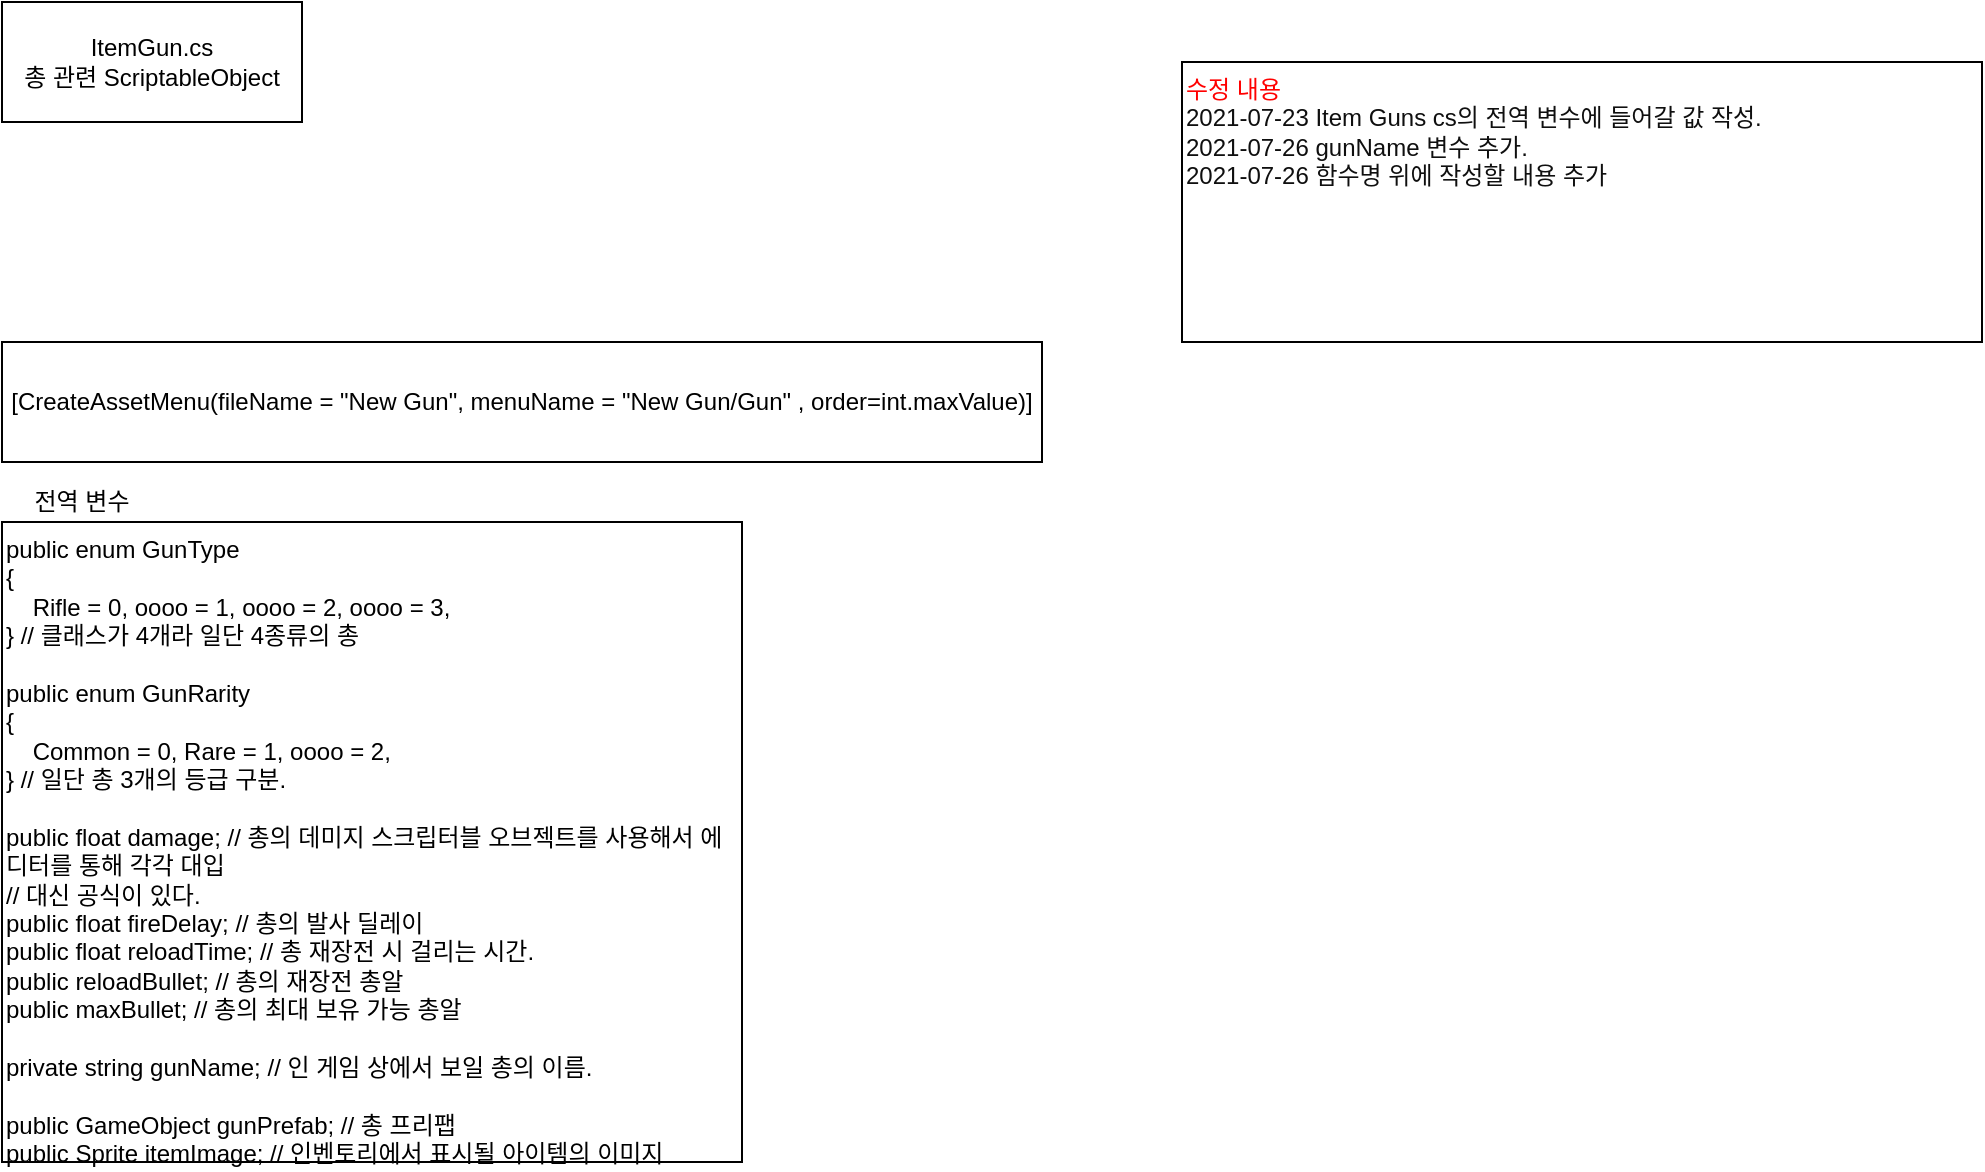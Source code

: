 <mxfile version="13.9.9" type="device"><diagram id="oYhfKIK5yWSPBimlLLTB" name="페이지-1"><mxGraphModel dx="1086" dy="806" grid="1" gridSize="10" guides="1" tooltips="1" connect="1" arrows="1" fold="1" page="1" pageScale="1" pageWidth="827" pageHeight="1169" math="0" shadow="0"><root><mxCell id="0"/><mxCell id="1" parent="0"/><mxCell id="To9S7UEXiPAGpf3KNVwy-1" value="ItemGun.cs&lt;br&gt;총 관련 ScriptableObject" style="rounded=0;whiteSpace=wrap;html=1;" parent="1" vertex="1"><mxGeometry x="40" y="60" width="150" height="60" as="geometry"/></mxCell><mxCell id="To9S7UEXiPAGpf3KNVwy-2" value="public enum GunType&lt;br&gt;{&lt;br&gt;&amp;nbsp; &amp;nbsp; Rifle = 0, oooo = 1, oooo = 2, oooo = 3,&lt;br&gt;} // 클래스가 4개라 일단 4종류의 총&lt;br&gt;&lt;br&gt;public enum GunRarity&lt;br&gt;{&lt;br&gt;&amp;nbsp; &amp;nbsp; Common = 0, Rare = 1, oooo = 2,&lt;br&gt;} // 일단 총 3개의 등급 구분.&lt;br&gt;&lt;br&gt;public float damage; // 총의 데미지 스크립터블 오브젝트를 사용해서 에디터를 통해 각각 대입&lt;br&gt;// 대신 공식이 있다.&lt;br&gt;public float fireDelay; // 총의 발사 딜레이&lt;br&gt;public float reloadTime; // 총 재장전 시 걸리는 시간.&lt;br&gt;public reloadBullet; // 총의 재장전 총알&lt;br&gt;public maxBullet; // 총의 최대 보유 가능 총알&lt;br&gt;&lt;br&gt;private string gunName; // 인 게임 상에서 보일 총의 이름.&lt;br&gt;&lt;br&gt;public GameObject gunPrefab; // 총 프리팹&lt;br&gt;public Sprite itemImage; // 인벤토리에서 표시될 아이템의 이미지" style="rounded=0;whiteSpace=wrap;html=1;align=left;verticalAlign=top;" parent="1" vertex="1"><mxGeometry x="40" y="320" width="370" height="320" as="geometry"/></mxCell><mxCell id="To9S7UEXiPAGpf3KNVwy-3" value="전역 변수" style="text;html=1;strokeColor=none;fillColor=none;align=center;verticalAlign=middle;whiteSpace=wrap;rounded=0;" parent="1" vertex="1"><mxGeometry x="40" y="300" width="80" height="20" as="geometry"/></mxCell><mxCell id="To9S7UEXiPAGpf3KNVwy-4" value="&lt;font color=&quot;#ff0000&quot;&gt;수정 내용&lt;/font&gt;&lt;br&gt;&lt;font color=&quot;#0f0f0f&quot;&gt;2021-07-23 Item Guns cs의 전역 변수에 들어갈 값 작성.&lt;br&gt;2021-07-26 gunName 변수 추가.&lt;br&gt;2021-07-26 함수명 위에 작성할 내용 추가&lt;br&gt;&lt;/font&gt;" style="rounded=0;whiteSpace=wrap;html=1;align=left;verticalAlign=top;" parent="1" vertex="1"><mxGeometry x="630" y="90" width="400" height="140" as="geometry"/></mxCell><mxCell id="pdOZA9fD6m55o5yyn0cP-1" value="[CreateAssetMenu(fileName = &quot;New Gun&quot;, menuName = &quot;New Gun/Gun&quot; , order=int.maxValue)]" style="whiteSpace=wrap;html=1;" vertex="1" parent="1"><mxGeometry x="40" y="230" width="520" height="60" as="geometry"/></mxCell></root></mxGraphModel></diagram></mxfile>